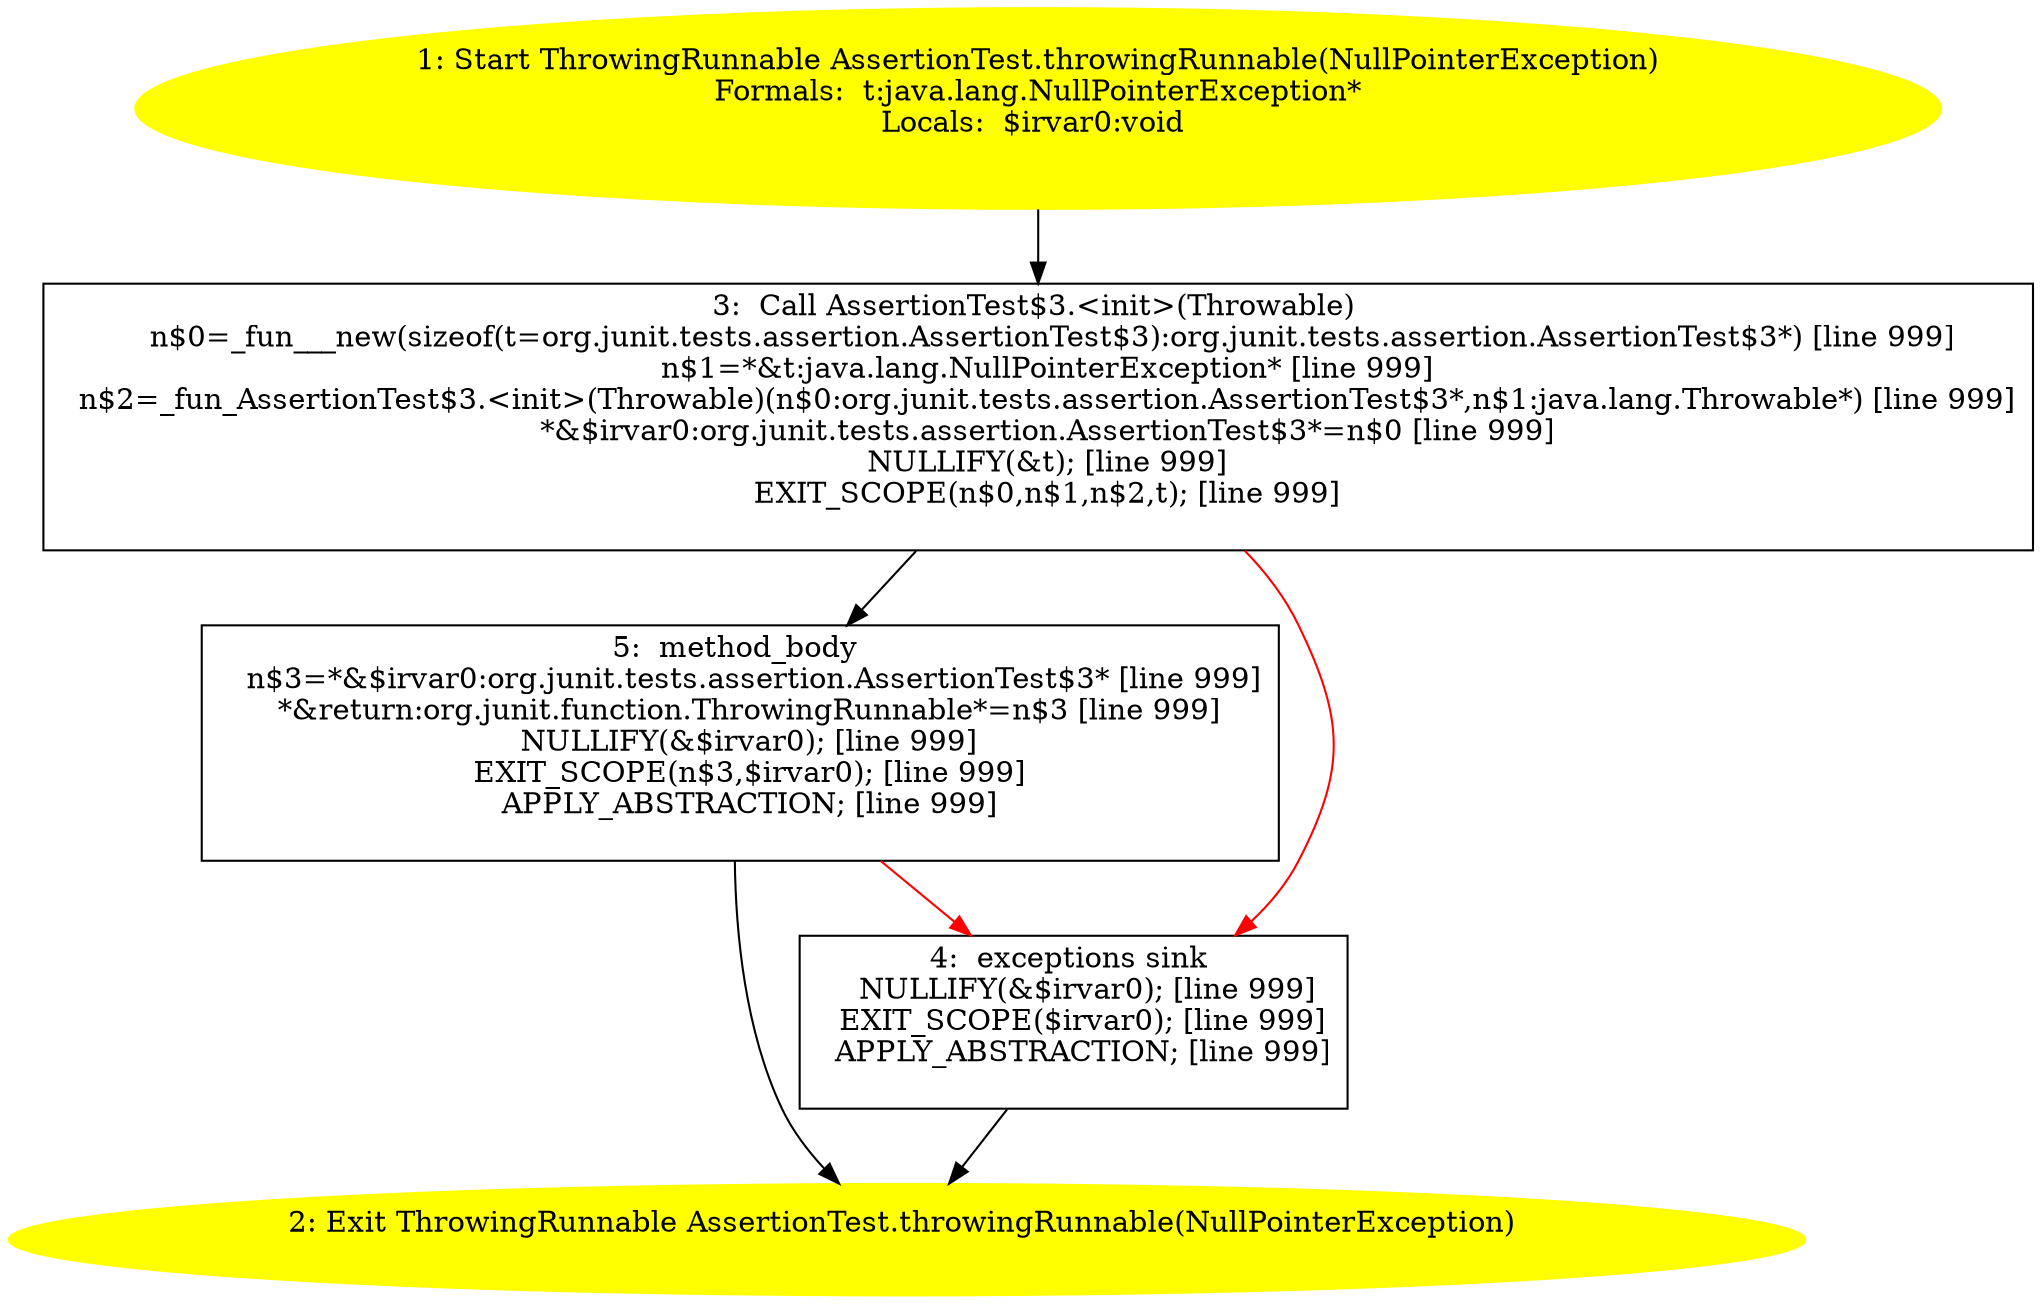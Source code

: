 /* @generated */
digraph cfg {
"org.junit.tests.assertion.AssertionTest.throwingRunnable(java.lang.NullPointerException):org.junit.f.5b83589808e3b2f71f9e9aca82790ee7_1" [label="1: Start ThrowingRunnable AssertionTest.throwingRunnable(NullPointerException)\nFormals:  t:java.lang.NullPointerException*\nLocals:  $irvar0:void \n  " color=yellow style=filled]
	

	 "org.junit.tests.assertion.AssertionTest.throwingRunnable(java.lang.NullPointerException):org.junit.f.5b83589808e3b2f71f9e9aca82790ee7_1" -> "org.junit.tests.assertion.AssertionTest.throwingRunnable(java.lang.NullPointerException):org.junit.f.5b83589808e3b2f71f9e9aca82790ee7_3" ;
"org.junit.tests.assertion.AssertionTest.throwingRunnable(java.lang.NullPointerException):org.junit.f.5b83589808e3b2f71f9e9aca82790ee7_2" [label="2: Exit ThrowingRunnable AssertionTest.throwingRunnable(NullPointerException) \n  " color=yellow style=filled]
	

"org.junit.tests.assertion.AssertionTest.throwingRunnable(java.lang.NullPointerException):org.junit.f.5b83589808e3b2f71f9e9aca82790ee7_3" [label="3:  Call AssertionTest$3.<init>(Throwable) \n   n$0=_fun___new(sizeof(t=org.junit.tests.assertion.AssertionTest$3):org.junit.tests.assertion.AssertionTest$3*) [line 999]\n  n$1=*&t:java.lang.NullPointerException* [line 999]\n  n$2=_fun_AssertionTest$3.<init>(Throwable)(n$0:org.junit.tests.assertion.AssertionTest$3*,n$1:java.lang.Throwable*) [line 999]\n  *&$irvar0:org.junit.tests.assertion.AssertionTest$3*=n$0 [line 999]\n  NULLIFY(&t); [line 999]\n  EXIT_SCOPE(n$0,n$1,n$2,t); [line 999]\n " shape="box"]
	

	 "org.junit.tests.assertion.AssertionTest.throwingRunnable(java.lang.NullPointerException):org.junit.f.5b83589808e3b2f71f9e9aca82790ee7_3" -> "org.junit.tests.assertion.AssertionTest.throwingRunnable(java.lang.NullPointerException):org.junit.f.5b83589808e3b2f71f9e9aca82790ee7_5" ;
	 "org.junit.tests.assertion.AssertionTest.throwingRunnable(java.lang.NullPointerException):org.junit.f.5b83589808e3b2f71f9e9aca82790ee7_3" -> "org.junit.tests.assertion.AssertionTest.throwingRunnable(java.lang.NullPointerException):org.junit.f.5b83589808e3b2f71f9e9aca82790ee7_4" [color="red" ];
"org.junit.tests.assertion.AssertionTest.throwingRunnable(java.lang.NullPointerException):org.junit.f.5b83589808e3b2f71f9e9aca82790ee7_4" [label="4:  exceptions sink \n   NULLIFY(&$irvar0); [line 999]\n  EXIT_SCOPE($irvar0); [line 999]\n  APPLY_ABSTRACTION; [line 999]\n " shape="box"]
	

	 "org.junit.tests.assertion.AssertionTest.throwingRunnable(java.lang.NullPointerException):org.junit.f.5b83589808e3b2f71f9e9aca82790ee7_4" -> "org.junit.tests.assertion.AssertionTest.throwingRunnable(java.lang.NullPointerException):org.junit.f.5b83589808e3b2f71f9e9aca82790ee7_2" ;
"org.junit.tests.assertion.AssertionTest.throwingRunnable(java.lang.NullPointerException):org.junit.f.5b83589808e3b2f71f9e9aca82790ee7_5" [label="5:  method_body \n   n$3=*&$irvar0:org.junit.tests.assertion.AssertionTest$3* [line 999]\n  *&return:org.junit.function.ThrowingRunnable*=n$3 [line 999]\n  NULLIFY(&$irvar0); [line 999]\n  EXIT_SCOPE(n$3,$irvar0); [line 999]\n  APPLY_ABSTRACTION; [line 999]\n " shape="box"]
	

	 "org.junit.tests.assertion.AssertionTest.throwingRunnable(java.lang.NullPointerException):org.junit.f.5b83589808e3b2f71f9e9aca82790ee7_5" -> "org.junit.tests.assertion.AssertionTest.throwingRunnable(java.lang.NullPointerException):org.junit.f.5b83589808e3b2f71f9e9aca82790ee7_2" ;
	 "org.junit.tests.assertion.AssertionTest.throwingRunnable(java.lang.NullPointerException):org.junit.f.5b83589808e3b2f71f9e9aca82790ee7_5" -> "org.junit.tests.assertion.AssertionTest.throwingRunnable(java.lang.NullPointerException):org.junit.f.5b83589808e3b2f71f9e9aca82790ee7_4" [color="red" ];
}
